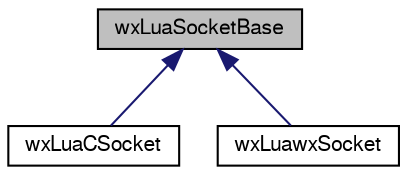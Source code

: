 digraph G
{
  edge [fontname="FreeSans",fontsize="10",labelfontname="FreeSans",labelfontsize="10"];
  node [fontname="FreeSans",fontsize="10",shape=record];
  Node1 [label="wxLuaSocketBase",height=0.2,width=0.4,color="black", fillcolor="grey75", style="filled" fontcolor="black"];
  Node1 -> Node2 [dir=back,color="midnightblue",fontsize="10",style="solid",fontname="FreeSans"];
  Node2 [label="wxLuaCSocket",height=0.2,width=0.4,color="black", fillcolor="white", style="filled",URL="$classwxLuaCSocket.html"];
  Node1 -> Node3 [dir=back,color="midnightblue",fontsize="10",style="solid",fontname="FreeSans"];
  Node3 [label="wxLuawxSocket",height=0.2,width=0.4,color="black", fillcolor="white", style="filled",URL="$classwxLuawxSocket.html"];
}
